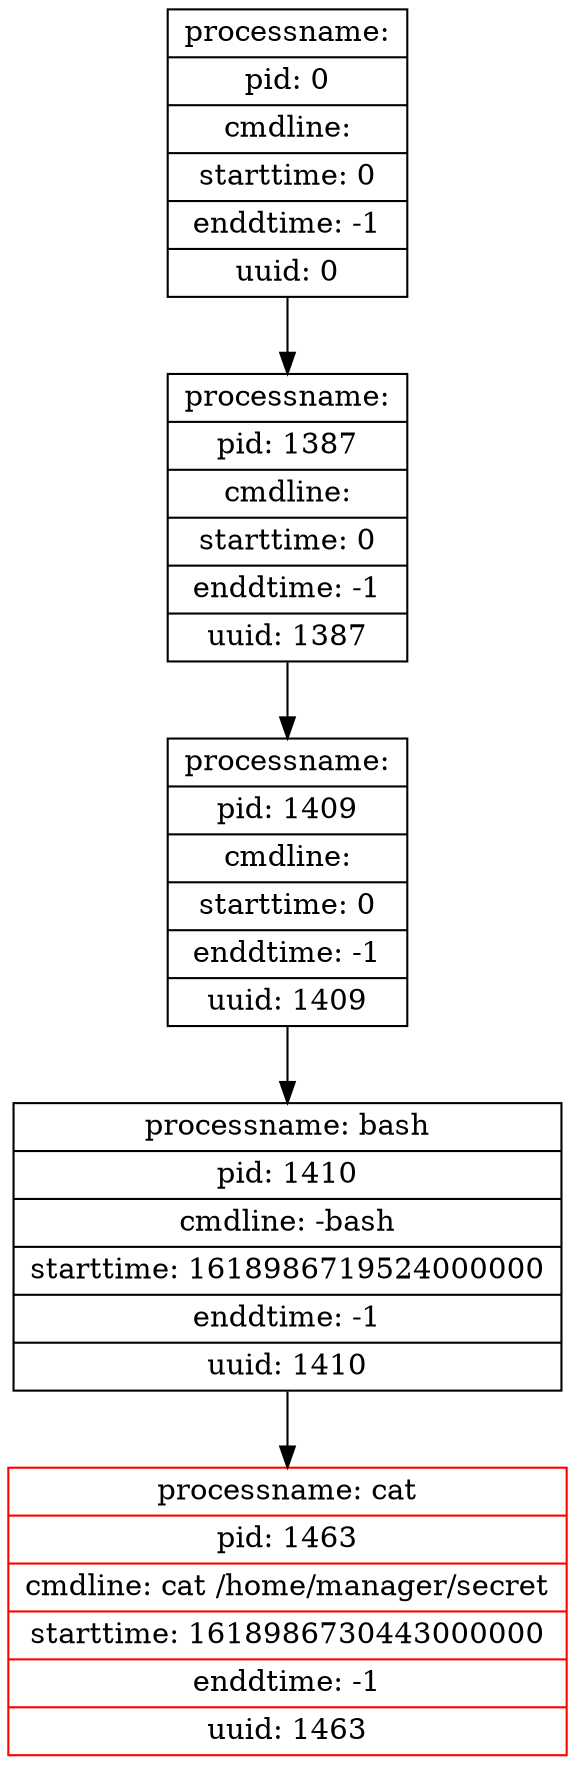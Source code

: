 digraph graph1 {
node [shape = record];
table239 [label = "{<head>processname: cat | pid: 1463 | cmdline: cat /home/manager/secret | starttime: 1618986730443000000 | enddtime: -1 | uuid: 1463}", color = red];
node [shape = record];
table194 [label = "{<head>processname: bash | pid: 1410 | cmdline: -bash | starttime: 1618986719524000000 | enddtime: -1 | uuid: 1410}"];
table194 -> table239;
node [shape = record];
table193 [label = "{<head>processname:  | pid: 1409 | cmdline:  | starttime: 0 | enddtime: -1 | uuid: 1409}"];
table193 -> table194;
node [shape = record];
table191 [label = "{<head>processname:  | pid: 1387 | cmdline:  | starttime: 0 | enddtime: -1 | uuid: 1387}"];
table191 -> table193;
node [shape = record];
table0 [label = "{<head>processname:  | pid: 0 | cmdline:  | starttime: 0 | enddtime: -1 | uuid: 0}"];
table0 -> table191;
}
